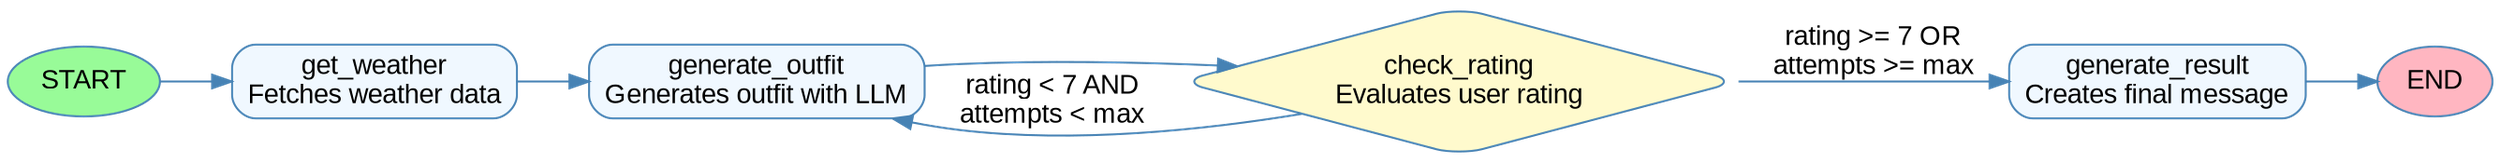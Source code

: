 
digraph OutfitRecommender {
    // Graph styling
    bgcolor="transparent";
    rankdir=LR;
    node [shape=box, style="rounded,filled", fillcolor="#f0f8ff", color="#4682b4", fontname="Arial"];
    edge [color="#4682b4", fontname="Arial"];
    
    // Nodes
    start [label="START", shape=oval, fillcolor="#98fb98"];
    get_weather [label="get_weather
Fetches weather data"];
    generate_outfit [label="generate_outfit
Generates outfit with LLM"];
    check_rating [label="check_rating
Evaluates user rating", shape=diamond, fillcolor="#fffacd"];
    generate_result [label="generate_result
Creates final message"];
    end [label="END", shape=oval, fillcolor="#ffb6c1"];
    
    // Edges
    start -> get_weather;
    get_weather -> generate_outfit;
    generate_outfit -> check_rating;
    check_rating -> generate_outfit [label="rating < 7 AND
attempts < max"];
    check_rating -> generate_result [label="rating >= 7 OR
attempts >= max"];
    generate_result -> end;
}
